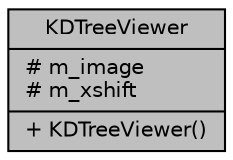 digraph "KDTreeViewer"
{
 // INTERACTIVE_SVG=YES
  bgcolor="transparent";
  edge [fontname="Helvetica",fontsize="10",labelfontname="Helvetica",labelfontsize="10"];
  node [fontname="Helvetica",fontsize="10",shape=record];
  Node1 [label="{KDTreeViewer\n|# m_image\l# m_xshift\l|+ KDTreeViewer()\l}",height=0.2,width=0.4,color="black", fillcolor="grey75", style="filled", fontcolor="black"];
}
